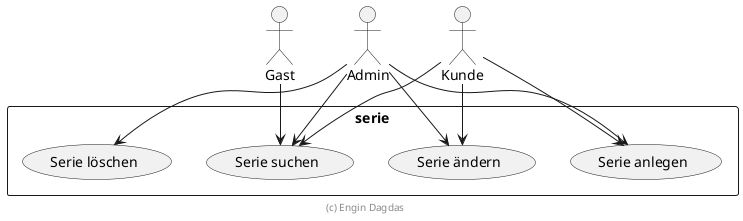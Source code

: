 ' Copyright (C) 2019 - present Juergen Zimmermann, Hochschule Karlsruhe
'
' This program is free software: you can redistribute it and/or modify
' it under the terms of the GNU General Public License as published by
' the Free Software Foundation, either version 3 of the License, or
' (at your option) any later version.
'
' This program is distributed in the hope that it will be useful,
' but WITHOUT ANY WARRANTY; without even the implied warranty of
' MERCHANTABILITY or FITNESS FOR A PARTICULAR PURPOSE.  See the
' GNU General Public License for more details.
'
' You should have received a copy of the GNU General Public License
' along with this program.  If not, see <https://www.gnu.org/licenses/>.

' Preview durch <Alt>d

@startuml Use Cases

actor Gast
actor Admin
actor Kunde

rectangle serie {
    Gast --> (Serie suchen)
    Admin --> (Serie suchen)
    Admin --> (Serie anlegen)
    Admin --> (Serie ändern)
    Admin --> (Serie löschen)
    Kunde --> (Serie suchen)
    Kunde --> (Serie anlegen)
    Kunde --> (Serie ändern)
}

footer (c) Engin Dagdas

@enduml
